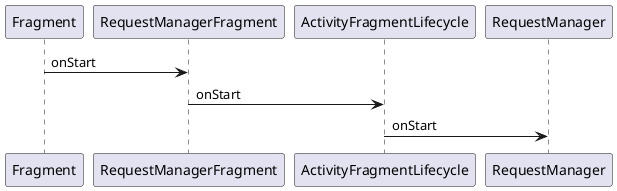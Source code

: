 @startuml
'Alice -> Bob: Authentication Request
'Bob --> Alice: Authentication Response
'
'Alice -> Bob: Another authentication Request
'Alice <-- Bob: another authentication Response
Fragment -> RequestManagerFragment:onStart
RequestManagerFragment-> ActivityFragmentLifecycle:onStart
ActivityFragmentLifecycle->RequestManager:onStart


@enduml